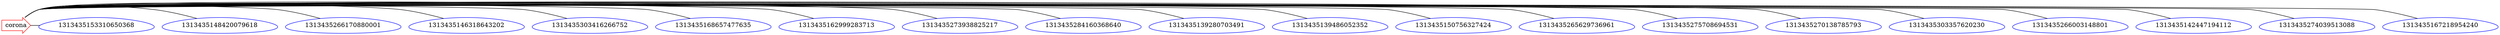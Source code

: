 graph {
	node [color=red shape=rarrow]
	corona [label=corona]
	node [color=blue shape=egg]
	1313435153310650368 [label=1313435153310650368]
	corona -- 1313435153310650368 [constraint=false]
	node [color=blue shape=egg]
	1313435148420079618 [label=1313435148420079618]
	corona -- 1313435148420079618 [constraint=false]
	node [color=blue shape=egg]
	1313435266170880001 [label=1313435266170880001]
	corona -- 1313435266170880001 [constraint=false]
	node [color=blue shape=egg]
	1313435146318643202 [label=1313435146318643202]
	corona -- 1313435146318643202 [constraint=false]
	node [color=blue shape=egg]
	1313435303416266752 [label=1313435303416266752]
	corona -- 1313435303416266752 [constraint=false]
	node [color=blue shape=egg]
	1313435168657477635 [label=1313435168657477635]
	corona -- 1313435168657477635 [constraint=false]
	node [color=blue shape=egg]
	1313435162999283713 [label=1313435162999283713]
	corona -- 1313435162999283713 [constraint=false]
	node [color=blue shape=egg]
	1313435273938825217 [label=1313435273938825217]
	corona -- 1313435273938825217 [constraint=false]
	node [color=blue shape=egg]
	1313435284160368640 [label=1313435284160368640]
	corona -- 1313435284160368640 [constraint=false]
	node [color=blue shape=egg]
	1313435139280703491 [label=1313435139280703491]
	corona -- 1313435139280703491 [constraint=false]
	node [color=blue shape=egg]
	1313435139486052352 [label=1313435139486052352]
	corona -- 1313435139486052352 [constraint=false]
	node [color=blue shape=egg]
	1313435150756327424 [label=1313435150756327424]
	corona -- 1313435150756327424 [constraint=false]
	node [color=blue shape=egg]
	1313435265629736961 [label=1313435265629736961]
	corona -- 1313435265629736961 [constraint=false]
	node [color=blue shape=egg]
	1313435275708694531 [label=1313435275708694531]
	corona -- 1313435275708694531 [constraint=false]
	node [color=blue shape=egg]
	1313435270138785793 [label=1313435270138785793]
	corona -- 1313435270138785793 [constraint=false]
	node [color=blue shape=egg]
	1313435303357620230 [label=1313435303357620230]
	corona -- 1313435303357620230 [constraint=false]
	node [color=blue shape=egg]
	1313435266003148801 [label=1313435266003148801]
	corona -- 1313435266003148801 [constraint=false]
	node [color=blue shape=egg]
	1313435142447194112 [label=1313435142447194112]
	corona -- 1313435142447194112 [constraint=false]
	node [color=blue shape=egg]
	1313435274039513088 [label=1313435274039513088]
	corona -- 1313435274039513088 [constraint=false]
	node [color=blue shape=egg]
	1313435167218954240 [label=1313435167218954240]
	corona -- 1313435167218954240 [constraint=false]
}
